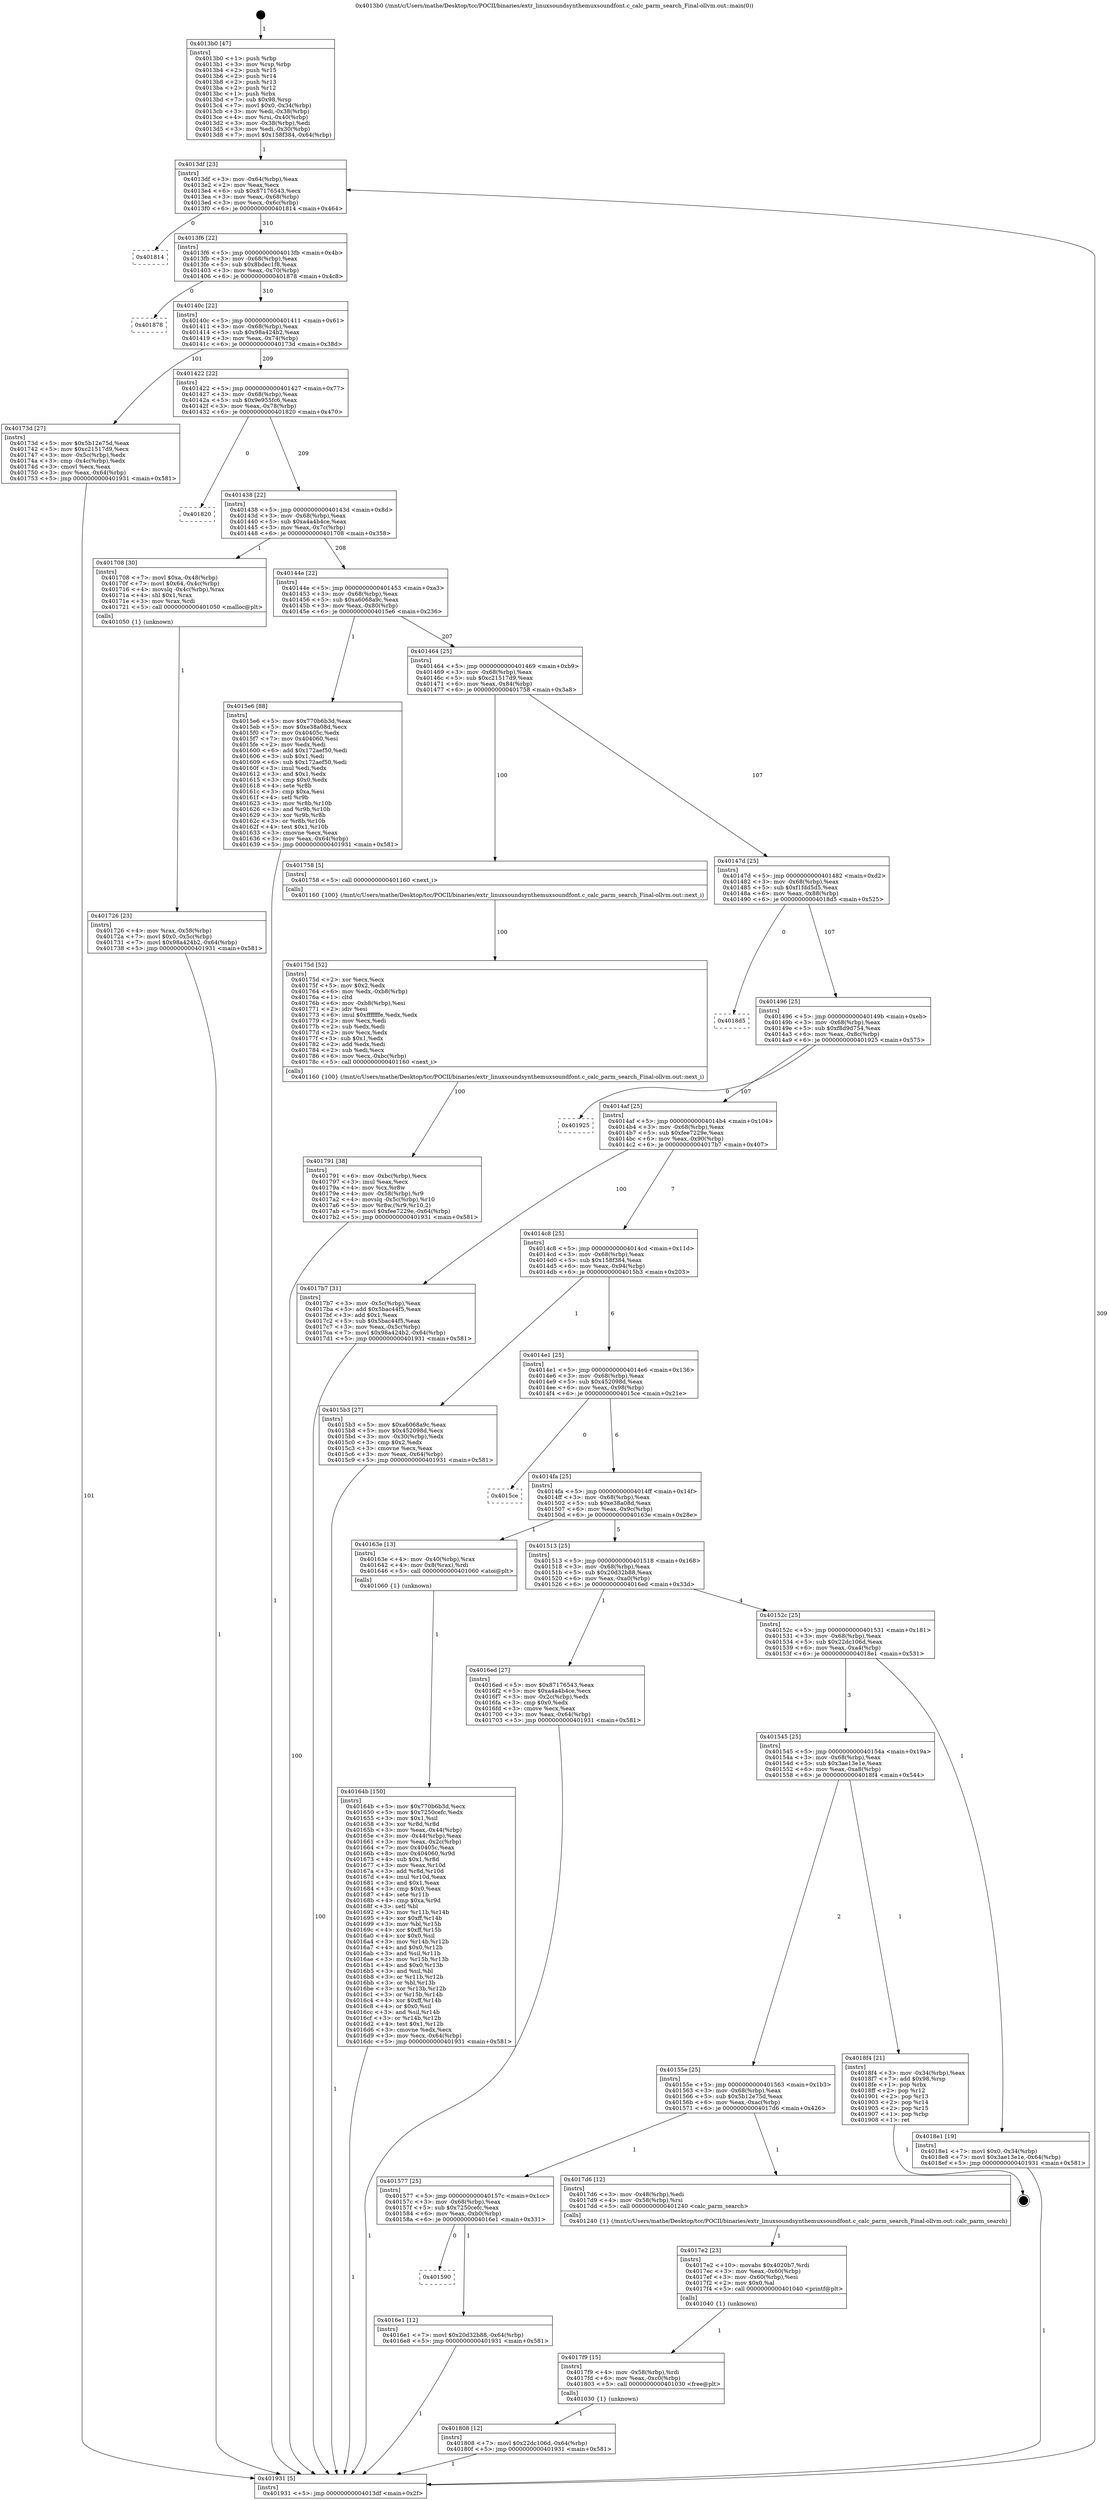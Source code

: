digraph "0x4013b0" {
  label = "0x4013b0 (/mnt/c/Users/mathe/Desktop/tcc/POCII/binaries/extr_linuxsoundsynthemuxsoundfont.c_calc_parm_search_Final-ollvm.out::main(0))"
  labelloc = "t"
  node[shape=record]

  Entry [label="",width=0.3,height=0.3,shape=circle,fillcolor=black,style=filled]
  "0x4013df" [label="{
     0x4013df [23]\l
     | [instrs]\l
     &nbsp;&nbsp;0x4013df \<+3\>: mov -0x64(%rbp),%eax\l
     &nbsp;&nbsp;0x4013e2 \<+2\>: mov %eax,%ecx\l
     &nbsp;&nbsp;0x4013e4 \<+6\>: sub $0x87176543,%ecx\l
     &nbsp;&nbsp;0x4013ea \<+3\>: mov %eax,-0x68(%rbp)\l
     &nbsp;&nbsp;0x4013ed \<+3\>: mov %ecx,-0x6c(%rbp)\l
     &nbsp;&nbsp;0x4013f0 \<+6\>: je 0000000000401814 \<main+0x464\>\l
  }"]
  "0x401814" [label="{
     0x401814\l
  }", style=dashed]
  "0x4013f6" [label="{
     0x4013f6 [22]\l
     | [instrs]\l
     &nbsp;&nbsp;0x4013f6 \<+5\>: jmp 00000000004013fb \<main+0x4b\>\l
     &nbsp;&nbsp;0x4013fb \<+3\>: mov -0x68(%rbp),%eax\l
     &nbsp;&nbsp;0x4013fe \<+5\>: sub $0x8bdec1f8,%eax\l
     &nbsp;&nbsp;0x401403 \<+3\>: mov %eax,-0x70(%rbp)\l
     &nbsp;&nbsp;0x401406 \<+6\>: je 0000000000401878 \<main+0x4c8\>\l
  }"]
  Exit [label="",width=0.3,height=0.3,shape=circle,fillcolor=black,style=filled,peripheries=2]
  "0x401878" [label="{
     0x401878\l
  }", style=dashed]
  "0x40140c" [label="{
     0x40140c [22]\l
     | [instrs]\l
     &nbsp;&nbsp;0x40140c \<+5\>: jmp 0000000000401411 \<main+0x61\>\l
     &nbsp;&nbsp;0x401411 \<+3\>: mov -0x68(%rbp),%eax\l
     &nbsp;&nbsp;0x401414 \<+5\>: sub $0x98a424b2,%eax\l
     &nbsp;&nbsp;0x401419 \<+3\>: mov %eax,-0x74(%rbp)\l
     &nbsp;&nbsp;0x40141c \<+6\>: je 000000000040173d \<main+0x38d\>\l
  }"]
  "0x401808" [label="{
     0x401808 [12]\l
     | [instrs]\l
     &nbsp;&nbsp;0x401808 \<+7\>: movl $0x22dc106d,-0x64(%rbp)\l
     &nbsp;&nbsp;0x40180f \<+5\>: jmp 0000000000401931 \<main+0x581\>\l
  }"]
  "0x40173d" [label="{
     0x40173d [27]\l
     | [instrs]\l
     &nbsp;&nbsp;0x40173d \<+5\>: mov $0x5b12e75d,%eax\l
     &nbsp;&nbsp;0x401742 \<+5\>: mov $0xc21517d9,%ecx\l
     &nbsp;&nbsp;0x401747 \<+3\>: mov -0x5c(%rbp),%edx\l
     &nbsp;&nbsp;0x40174a \<+3\>: cmp -0x4c(%rbp),%edx\l
     &nbsp;&nbsp;0x40174d \<+3\>: cmovl %ecx,%eax\l
     &nbsp;&nbsp;0x401750 \<+3\>: mov %eax,-0x64(%rbp)\l
     &nbsp;&nbsp;0x401753 \<+5\>: jmp 0000000000401931 \<main+0x581\>\l
  }"]
  "0x401422" [label="{
     0x401422 [22]\l
     | [instrs]\l
     &nbsp;&nbsp;0x401422 \<+5\>: jmp 0000000000401427 \<main+0x77\>\l
     &nbsp;&nbsp;0x401427 \<+3\>: mov -0x68(%rbp),%eax\l
     &nbsp;&nbsp;0x40142a \<+5\>: sub $0x9e955fc6,%eax\l
     &nbsp;&nbsp;0x40142f \<+3\>: mov %eax,-0x78(%rbp)\l
     &nbsp;&nbsp;0x401432 \<+6\>: je 0000000000401820 \<main+0x470\>\l
  }"]
  "0x4017f9" [label="{
     0x4017f9 [15]\l
     | [instrs]\l
     &nbsp;&nbsp;0x4017f9 \<+4\>: mov -0x58(%rbp),%rdi\l
     &nbsp;&nbsp;0x4017fd \<+6\>: mov %eax,-0xc0(%rbp)\l
     &nbsp;&nbsp;0x401803 \<+5\>: call 0000000000401030 \<free@plt\>\l
     | [calls]\l
     &nbsp;&nbsp;0x401030 \{1\} (unknown)\l
  }"]
  "0x401820" [label="{
     0x401820\l
  }", style=dashed]
  "0x401438" [label="{
     0x401438 [22]\l
     | [instrs]\l
     &nbsp;&nbsp;0x401438 \<+5\>: jmp 000000000040143d \<main+0x8d\>\l
     &nbsp;&nbsp;0x40143d \<+3\>: mov -0x68(%rbp),%eax\l
     &nbsp;&nbsp;0x401440 \<+5\>: sub $0xa4a4b4ce,%eax\l
     &nbsp;&nbsp;0x401445 \<+3\>: mov %eax,-0x7c(%rbp)\l
     &nbsp;&nbsp;0x401448 \<+6\>: je 0000000000401708 \<main+0x358\>\l
  }"]
  "0x4017e2" [label="{
     0x4017e2 [23]\l
     | [instrs]\l
     &nbsp;&nbsp;0x4017e2 \<+10\>: movabs $0x4020b7,%rdi\l
     &nbsp;&nbsp;0x4017ec \<+3\>: mov %eax,-0x60(%rbp)\l
     &nbsp;&nbsp;0x4017ef \<+3\>: mov -0x60(%rbp),%esi\l
     &nbsp;&nbsp;0x4017f2 \<+2\>: mov $0x0,%al\l
     &nbsp;&nbsp;0x4017f4 \<+5\>: call 0000000000401040 \<printf@plt\>\l
     | [calls]\l
     &nbsp;&nbsp;0x401040 \{1\} (unknown)\l
  }"]
  "0x401708" [label="{
     0x401708 [30]\l
     | [instrs]\l
     &nbsp;&nbsp;0x401708 \<+7\>: movl $0xa,-0x48(%rbp)\l
     &nbsp;&nbsp;0x40170f \<+7\>: movl $0x64,-0x4c(%rbp)\l
     &nbsp;&nbsp;0x401716 \<+4\>: movslq -0x4c(%rbp),%rax\l
     &nbsp;&nbsp;0x40171a \<+4\>: shl $0x1,%rax\l
     &nbsp;&nbsp;0x40171e \<+3\>: mov %rax,%rdi\l
     &nbsp;&nbsp;0x401721 \<+5\>: call 0000000000401050 \<malloc@plt\>\l
     | [calls]\l
     &nbsp;&nbsp;0x401050 \{1\} (unknown)\l
  }"]
  "0x40144e" [label="{
     0x40144e [22]\l
     | [instrs]\l
     &nbsp;&nbsp;0x40144e \<+5\>: jmp 0000000000401453 \<main+0xa3\>\l
     &nbsp;&nbsp;0x401453 \<+3\>: mov -0x68(%rbp),%eax\l
     &nbsp;&nbsp;0x401456 \<+5\>: sub $0xa6068a9c,%eax\l
     &nbsp;&nbsp;0x40145b \<+3\>: mov %eax,-0x80(%rbp)\l
     &nbsp;&nbsp;0x40145e \<+6\>: je 00000000004015e6 \<main+0x236\>\l
  }"]
  "0x401791" [label="{
     0x401791 [38]\l
     | [instrs]\l
     &nbsp;&nbsp;0x401791 \<+6\>: mov -0xbc(%rbp),%ecx\l
     &nbsp;&nbsp;0x401797 \<+3\>: imul %eax,%ecx\l
     &nbsp;&nbsp;0x40179a \<+4\>: mov %cx,%r8w\l
     &nbsp;&nbsp;0x40179e \<+4\>: mov -0x58(%rbp),%r9\l
     &nbsp;&nbsp;0x4017a2 \<+4\>: movslq -0x5c(%rbp),%r10\l
     &nbsp;&nbsp;0x4017a6 \<+5\>: mov %r8w,(%r9,%r10,2)\l
     &nbsp;&nbsp;0x4017ab \<+7\>: movl $0xfee7229e,-0x64(%rbp)\l
     &nbsp;&nbsp;0x4017b2 \<+5\>: jmp 0000000000401931 \<main+0x581\>\l
  }"]
  "0x4015e6" [label="{
     0x4015e6 [88]\l
     | [instrs]\l
     &nbsp;&nbsp;0x4015e6 \<+5\>: mov $0x770b6b3d,%eax\l
     &nbsp;&nbsp;0x4015eb \<+5\>: mov $0xe38a08d,%ecx\l
     &nbsp;&nbsp;0x4015f0 \<+7\>: mov 0x40405c,%edx\l
     &nbsp;&nbsp;0x4015f7 \<+7\>: mov 0x404060,%esi\l
     &nbsp;&nbsp;0x4015fe \<+2\>: mov %edx,%edi\l
     &nbsp;&nbsp;0x401600 \<+6\>: add $0x172aef50,%edi\l
     &nbsp;&nbsp;0x401606 \<+3\>: sub $0x1,%edi\l
     &nbsp;&nbsp;0x401609 \<+6\>: sub $0x172aef50,%edi\l
     &nbsp;&nbsp;0x40160f \<+3\>: imul %edi,%edx\l
     &nbsp;&nbsp;0x401612 \<+3\>: and $0x1,%edx\l
     &nbsp;&nbsp;0x401615 \<+3\>: cmp $0x0,%edx\l
     &nbsp;&nbsp;0x401618 \<+4\>: sete %r8b\l
     &nbsp;&nbsp;0x40161c \<+3\>: cmp $0xa,%esi\l
     &nbsp;&nbsp;0x40161f \<+4\>: setl %r9b\l
     &nbsp;&nbsp;0x401623 \<+3\>: mov %r8b,%r10b\l
     &nbsp;&nbsp;0x401626 \<+3\>: and %r9b,%r10b\l
     &nbsp;&nbsp;0x401629 \<+3\>: xor %r9b,%r8b\l
     &nbsp;&nbsp;0x40162c \<+3\>: or %r8b,%r10b\l
     &nbsp;&nbsp;0x40162f \<+4\>: test $0x1,%r10b\l
     &nbsp;&nbsp;0x401633 \<+3\>: cmovne %ecx,%eax\l
     &nbsp;&nbsp;0x401636 \<+3\>: mov %eax,-0x64(%rbp)\l
     &nbsp;&nbsp;0x401639 \<+5\>: jmp 0000000000401931 \<main+0x581\>\l
  }"]
  "0x401464" [label="{
     0x401464 [25]\l
     | [instrs]\l
     &nbsp;&nbsp;0x401464 \<+5\>: jmp 0000000000401469 \<main+0xb9\>\l
     &nbsp;&nbsp;0x401469 \<+3\>: mov -0x68(%rbp),%eax\l
     &nbsp;&nbsp;0x40146c \<+5\>: sub $0xc21517d9,%eax\l
     &nbsp;&nbsp;0x401471 \<+6\>: mov %eax,-0x84(%rbp)\l
     &nbsp;&nbsp;0x401477 \<+6\>: je 0000000000401758 \<main+0x3a8\>\l
  }"]
  "0x40175d" [label="{
     0x40175d [52]\l
     | [instrs]\l
     &nbsp;&nbsp;0x40175d \<+2\>: xor %ecx,%ecx\l
     &nbsp;&nbsp;0x40175f \<+5\>: mov $0x2,%edx\l
     &nbsp;&nbsp;0x401764 \<+6\>: mov %edx,-0xb8(%rbp)\l
     &nbsp;&nbsp;0x40176a \<+1\>: cltd\l
     &nbsp;&nbsp;0x40176b \<+6\>: mov -0xb8(%rbp),%esi\l
     &nbsp;&nbsp;0x401771 \<+2\>: idiv %esi\l
     &nbsp;&nbsp;0x401773 \<+6\>: imul $0xfffffffe,%edx,%edx\l
     &nbsp;&nbsp;0x401779 \<+2\>: mov %ecx,%edi\l
     &nbsp;&nbsp;0x40177b \<+2\>: sub %edx,%edi\l
     &nbsp;&nbsp;0x40177d \<+2\>: mov %ecx,%edx\l
     &nbsp;&nbsp;0x40177f \<+3\>: sub $0x1,%edx\l
     &nbsp;&nbsp;0x401782 \<+2\>: add %edx,%edi\l
     &nbsp;&nbsp;0x401784 \<+2\>: sub %edi,%ecx\l
     &nbsp;&nbsp;0x401786 \<+6\>: mov %ecx,-0xbc(%rbp)\l
     &nbsp;&nbsp;0x40178c \<+5\>: call 0000000000401160 \<next_i\>\l
     | [calls]\l
     &nbsp;&nbsp;0x401160 \{100\} (/mnt/c/Users/mathe/Desktop/tcc/POCII/binaries/extr_linuxsoundsynthemuxsoundfont.c_calc_parm_search_Final-ollvm.out::next_i)\l
  }"]
  "0x401758" [label="{
     0x401758 [5]\l
     | [instrs]\l
     &nbsp;&nbsp;0x401758 \<+5\>: call 0000000000401160 \<next_i\>\l
     | [calls]\l
     &nbsp;&nbsp;0x401160 \{100\} (/mnt/c/Users/mathe/Desktop/tcc/POCII/binaries/extr_linuxsoundsynthemuxsoundfont.c_calc_parm_search_Final-ollvm.out::next_i)\l
  }"]
  "0x40147d" [label="{
     0x40147d [25]\l
     | [instrs]\l
     &nbsp;&nbsp;0x40147d \<+5\>: jmp 0000000000401482 \<main+0xd2\>\l
     &nbsp;&nbsp;0x401482 \<+3\>: mov -0x68(%rbp),%eax\l
     &nbsp;&nbsp;0x401485 \<+5\>: sub $0xf1fdd5d5,%eax\l
     &nbsp;&nbsp;0x40148a \<+6\>: mov %eax,-0x88(%rbp)\l
     &nbsp;&nbsp;0x401490 \<+6\>: je 00000000004018d5 \<main+0x525\>\l
  }"]
  "0x401726" [label="{
     0x401726 [23]\l
     | [instrs]\l
     &nbsp;&nbsp;0x401726 \<+4\>: mov %rax,-0x58(%rbp)\l
     &nbsp;&nbsp;0x40172a \<+7\>: movl $0x0,-0x5c(%rbp)\l
     &nbsp;&nbsp;0x401731 \<+7\>: movl $0x98a424b2,-0x64(%rbp)\l
     &nbsp;&nbsp;0x401738 \<+5\>: jmp 0000000000401931 \<main+0x581\>\l
  }"]
  "0x4018d5" [label="{
     0x4018d5\l
  }", style=dashed]
  "0x401496" [label="{
     0x401496 [25]\l
     | [instrs]\l
     &nbsp;&nbsp;0x401496 \<+5\>: jmp 000000000040149b \<main+0xeb\>\l
     &nbsp;&nbsp;0x40149b \<+3\>: mov -0x68(%rbp),%eax\l
     &nbsp;&nbsp;0x40149e \<+5\>: sub $0xf8d9d754,%eax\l
     &nbsp;&nbsp;0x4014a3 \<+6\>: mov %eax,-0x8c(%rbp)\l
     &nbsp;&nbsp;0x4014a9 \<+6\>: je 0000000000401925 \<main+0x575\>\l
  }"]
  "0x401590" [label="{
     0x401590\l
  }", style=dashed]
  "0x401925" [label="{
     0x401925\l
  }", style=dashed]
  "0x4014af" [label="{
     0x4014af [25]\l
     | [instrs]\l
     &nbsp;&nbsp;0x4014af \<+5\>: jmp 00000000004014b4 \<main+0x104\>\l
     &nbsp;&nbsp;0x4014b4 \<+3\>: mov -0x68(%rbp),%eax\l
     &nbsp;&nbsp;0x4014b7 \<+5\>: sub $0xfee7229e,%eax\l
     &nbsp;&nbsp;0x4014bc \<+6\>: mov %eax,-0x90(%rbp)\l
     &nbsp;&nbsp;0x4014c2 \<+6\>: je 00000000004017b7 \<main+0x407\>\l
  }"]
  "0x4016e1" [label="{
     0x4016e1 [12]\l
     | [instrs]\l
     &nbsp;&nbsp;0x4016e1 \<+7\>: movl $0x20d32b88,-0x64(%rbp)\l
     &nbsp;&nbsp;0x4016e8 \<+5\>: jmp 0000000000401931 \<main+0x581\>\l
  }"]
  "0x4017b7" [label="{
     0x4017b7 [31]\l
     | [instrs]\l
     &nbsp;&nbsp;0x4017b7 \<+3\>: mov -0x5c(%rbp),%eax\l
     &nbsp;&nbsp;0x4017ba \<+5\>: add $0x5bac44f5,%eax\l
     &nbsp;&nbsp;0x4017bf \<+3\>: add $0x1,%eax\l
     &nbsp;&nbsp;0x4017c2 \<+5\>: sub $0x5bac44f5,%eax\l
     &nbsp;&nbsp;0x4017c7 \<+3\>: mov %eax,-0x5c(%rbp)\l
     &nbsp;&nbsp;0x4017ca \<+7\>: movl $0x98a424b2,-0x64(%rbp)\l
     &nbsp;&nbsp;0x4017d1 \<+5\>: jmp 0000000000401931 \<main+0x581\>\l
  }"]
  "0x4014c8" [label="{
     0x4014c8 [25]\l
     | [instrs]\l
     &nbsp;&nbsp;0x4014c8 \<+5\>: jmp 00000000004014cd \<main+0x11d\>\l
     &nbsp;&nbsp;0x4014cd \<+3\>: mov -0x68(%rbp),%eax\l
     &nbsp;&nbsp;0x4014d0 \<+5\>: sub $0x158f384,%eax\l
     &nbsp;&nbsp;0x4014d5 \<+6\>: mov %eax,-0x94(%rbp)\l
     &nbsp;&nbsp;0x4014db \<+6\>: je 00000000004015b3 \<main+0x203\>\l
  }"]
  "0x401577" [label="{
     0x401577 [25]\l
     | [instrs]\l
     &nbsp;&nbsp;0x401577 \<+5\>: jmp 000000000040157c \<main+0x1cc\>\l
     &nbsp;&nbsp;0x40157c \<+3\>: mov -0x68(%rbp),%eax\l
     &nbsp;&nbsp;0x40157f \<+5\>: sub $0x7250cefc,%eax\l
     &nbsp;&nbsp;0x401584 \<+6\>: mov %eax,-0xb0(%rbp)\l
     &nbsp;&nbsp;0x40158a \<+6\>: je 00000000004016e1 \<main+0x331\>\l
  }"]
  "0x4015b3" [label="{
     0x4015b3 [27]\l
     | [instrs]\l
     &nbsp;&nbsp;0x4015b3 \<+5\>: mov $0xa6068a9c,%eax\l
     &nbsp;&nbsp;0x4015b8 \<+5\>: mov $0x452098d,%ecx\l
     &nbsp;&nbsp;0x4015bd \<+3\>: mov -0x30(%rbp),%edx\l
     &nbsp;&nbsp;0x4015c0 \<+3\>: cmp $0x2,%edx\l
     &nbsp;&nbsp;0x4015c3 \<+3\>: cmovne %ecx,%eax\l
     &nbsp;&nbsp;0x4015c6 \<+3\>: mov %eax,-0x64(%rbp)\l
     &nbsp;&nbsp;0x4015c9 \<+5\>: jmp 0000000000401931 \<main+0x581\>\l
  }"]
  "0x4014e1" [label="{
     0x4014e1 [25]\l
     | [instrs]\l
     &nbsp;&nbsp;0x4014e1 \<+5\>: jmp 00000000004014e6 \<main+0x136\>\l
     &nbsp;&nbsp;0x4014e6 \<+3\>: mov -0x68(%rbp),%eax\l
     &nbsp;&nbsp;0x4014e9 \<+5\>: sub $0x452098d,%eax\l
     &nbsp;&nbsp;0x4014ee \<+6\>: mov %eax,-0x98(%rbp)\l
     &nbsp;&nbsp;0x4014f4 \<+6\>: je 00000000004015ce \<main+0x21e\>\l
  }"]
  "0x401931" [label="{
     0x401931 [5]\l
     | [instrs]\l
     &nbsp;&nbsp;0x401931 \<+5\>: jmp 00000000004013df \<main+0x2f\>\l
  }"]
  "0x4013b0" [label="{
     0x4013b0 [47]\l
     | [instrs]\l
     &nbsp;&nbsp;0x4013b0 \<+1\>: push %rbp\l
     &nbsp;&nbsp;0x4013b1 \<+3\>: mov %rsp,%rbp\l
     &nbsp;&nbsp;0x4013b4 \<+2\>: push %r15\l
     &nbsp;&nbsp;0x4013b6 \<+2\>: push %r14\l
     &nbsp;&nbsp;0x4013b8 \<+2\>: push %r13\l
     &nbsp;&nbsp;0x4013ba \<+2\>: push %r12\l
     &nbsp;&nbsp;0x4013bc \<+1\>: push %rbx\l
     &nbsp;&nbsp;0x4013bd \<+7\>: sub $0x98,%rsp\l
     &nbsp;&nbsp;0x4013c4 \<+7\>: movl $0x0,-0x34(%rbp)\l
     &nbsp;&nbsp;0x4013cb \<+3\>: mov %edi,-0x38(%rbp)\l
     &nbsp;&nbsp;0x4013ce \<+4\>: mov %rsi,-0x40(%rbp)\l
     &nbsp;&nbsp;0x4013d2 \<+3\>: mov -0x38(%rbp),%edi\l
     &nbsp;&nbsp;0x4013d5 \<+3\>: mov %edi,-0x30(%rbp)\l
     &nbsp;&nbsp;0x4013d8 \<+7\>: movl $0x158f384,-0x64(%rbp)\l
  }"]
  "0x4017d6" [label="{
     0x4017d6 [12]\l
     | [instrs]\l
     &nbsp;&nbsp;0x4017d6 \<+3\>: mov -0x48(%rbp),%edi\l
     &nbsp;&nbsp;0x4017d9 \<+4\>: mov -0x58(%rbp),%rsi\l
     &nbsp;&nbsp;0x4017dd \<+5\>: call 0000000000401240 \<calc_parm_search\>\l
     | [calls]\l
     &nbsp;&nbsp;0x401240 \{1\} (/mnt/c/Users/mathe/Desktop/tcc/POCII/binaries/extr_linuxsoundsynthemuxsoundfont.c_calc_parm_search_Final-ollvm.out::calc_parm_search)\l
  }"]
  "0x4015ce" [label="{
     0x4015ce\l
  }", style=dashed]
  "0x4014fa" [label="{
     0x4014fa [25]\l
     | [instrs]\l
     &nbsp;&nbsp;0x4014fa \<+5\>: jmp 00000000004014ff \<main+0x14f\>\l
     &nbsp;&nbsp;0x4014ff \<+3\>: mov -0x68(%rbp),%eax\l
     &nbsp;&nbsp;0x401502 \<+5\>: sub $0xe38a08d,%eax\l
     &nbsp;&nbsp;0x401507 \<+6\>: mov %eax,-0x9c(%rbp)\l
     &nbsp;&nbsp;0x40150d \<+6\>: je 000000000040163e \<main+0x28e\>\l
  }"]
  "0x40155e" [label="{
     0x40155e [25]\l
     | [instrs]\l
     &nbsp;&nbsp;0x40155e \<+5\>: jmp 0000000000401563 \<main+0x1b3\>\l
     &nbsp;&nbsp;0x401563 \<+3\>: mov -0x68(%rbp),%eax\l
     &nbsp;&nbsp;0x401566 \<+5\>: sub $0x5b12e75d,%eax\l
     &nbsp;&nbsp;0x40156b \<+6\>: mov %eax,-0xac(%rbp)\l
     &nbsp;&nbsp;0x401571 \<+6\>: je 00000000004017d6 \<main+0x426\>\l
  }"]
  "0x40163e" [label="{
     0x40163e [13]\l
     | [instrs]\l
     &nbsp;&nbsp;0x40163e \<+4\>: mov -0x40(%rbp),%rax\l
     &nbsp;&nbsp;0x401642 \<+4\>: mov 0x8(%rax),%rdi\l
     &nbsp;&nbsp;0x401646 \<+5\>: call 0000000000401060 \<atoi@plt\>\l
     | [calls]\l
     &nbsp;&nbsp;0x401060 \{1\} (unknown)\l
  }"]
  "0x401513" [label="{
     0x401513 [25]\l
     | [instrs]\l
     &nbsp;&nbsp;0x401513 \<+5\>: jmp 0000000000401518 \<main+0x168\>\l
     &nbsp;&nbsp;0x401518 \<+3\>: mov -0x68(%rbp),%eax\l
     &nbsp;&nbsp;0x40151b \<+5\>: sub $0x20d32b88,%eax\l
     &nbsp;&nbsp;0x401520 \<+6\>: mov %eax,-0xa0(%rbp)\l
     &nbsp;&nbsp;0x401526 \<+6\>: je 00000000004016ed \<main+0x33d\>\l
  }"]
  "0x40164b" [label="{
     0x40164b [150]\l
     | [instrs]\l
     &nbsp;&nbsp;0x40164b \<+5\>: mov $0x770b6b3d,%ecx\l
     &nbsp;&nbsp;0x401650 \<+5\>: mov $0x7250cefc,%edx\l
     &nbsp;&nbsp;0x401655 \<+3\>: mov $0x1,%sil\l
     &nbsp;&nbsp;0x401658 \<+3\>: xor %r8d,%r8d\l
     &nbsp;&nbsp;0x40165b \<+3\>: mov %eax,-0x44(%rbp)\l
     &nbsp;&nbsp;0x40165e \<+3\>: mov -0x44(%rbp),%eax\l
     &nbsp;&nbsp;0x401661 \<+3\>: mov %eax,-0x2c(%rbp)\l
     &nbsp;&nbsp;0x401664 \<+7\>: mov 0x40405c,%eax\l
     &nbsp;&nbsp;0x40166b \<+8\>: mov 0x404060,%r9d\l
     &nbsp;&nbsp;0x401673 \<+4\>: sub $0x1,%r8d\l
     &nbsp;&nbsp;0x401677 \<+3\>: mov %eax,%r10d\l
     &nbsp;&nbsp;0x40167a \<+3\>: add %r8d,%r10d\l
     &nbsp;&nbsp;0x40167d \<+4\>: imul %r10d,%eax\l
     &nbsp;&nbsp;0x401681 \<+3\>: and $0x1,%eax\l
     &nbsp;&nbsp;0x401684 \<+3\>: cmp $0x0,%eax\l
     &nbsp;&nbsp;0x401687 \<+4\>: sete %r11b\l
     &nbsp;&nbsp;0x40168b \<+4\>: cmp $0xa,%r9d\l
     &nbsp;&nbsp;0x40168f \<+3\>: setl %bl\l
     &nbsp;&nbsp;0x401692 \<+3\>: mov %r11b,%r14b\l
     &nbsp;&nbsp;0x401695 \<+4\>: xor $0xff,%r14b\l
     &nbsp;&nbsp;0x401699 \<+3\>: mov %bl,%r15b\l
     &nbsp;&nbsp;0x40169c \<+4\>: xor $0xff,%r15b\l
     &nbsp;&nbsp;0x4016a0 \<+4\>: xor $0x0,%sil\l
     &nbsp;&nbsp;0x4016a4 \<+3\>: mov %r14b,%r12b\l
     &nbsp;&nbsp;0x4016a7 \<+4\>: and $0x0,%r12b\l
     &nbsp;&nbsp;0x4016ab \<+3\>: and %sil,%r11b\l
     &nbsp;&nbsp;0x4016ae \<+3\>: mov %r15b,%r13b\l
     &nbsp;&nbsp;0x4016b1 \<+4\>: and $0x0,%r13b\l
     &nbsp;&nbsp;0x4016b5 \<+3\>: and %sil,%bl\l
     &nbsp;&nbsp;0x4016b8 \<+3\>: or %r11b,%r12b\l
     &nbsp;&nbsp;0x4016bb \<+3\>: or %bl,%r13b\l
     &nbsp;&nbsp;0x4016be \<+3\>: xor %r13b,%r12b\l
     &nbsp;&nbsp;0x4016c1 \<+3\>: or %r15b,%r14b\l
     &nbsp;&nbsp;0x4016c4 \<+4\>: xor $0xff,%r14b\l
     &nbsp;&nbsp;0x4016c8 \<+4\>: or $0x0,%sil\l
     &nbsp;&nbsp;0x4016cc \<+3\>: and %sil,%r14b\l
     &nbsp;&nbsp;0x4016cf \<+3\>: or %r14b,%r12b\l
     &nbsp;&nbsp;0x4016d2 \<+4\>: test $0x1,%r12b\l
     &nbsp;&nbsp;0x4016d6 \<+3\>: cmovne %edx,%ecx\l
     &nbsp;&nbsp;0x4016d9 \<+3\>: mov %ecx,-0x64(%rbp)\l
     &nbsp;&nbsp;0x4016dc \<+5\>: jmp 0000000000401931 \<main+0x581\>\l
  }"]
  "0x4018f4" [label="{
     0x4018f4 [21]\l
     | [instrs]\l
     &nbsp;&nbsp;0x4018f4 \<+3\>: mov -0x34(%rbp),%eax\l
     &nbsp;&nbsp;0x4018f7 \<+7\>: add $0x98,%rsp\l
     &nbsp;&nbsp;0x4018fe \<+1\>: pop %rbx\l
     &nbsp;&nbsp;0x4018ff \<+2\>: pop %r12\l
     &nbsp;&nbsp;0x401901 \<+2\>: pop %r13\l
     &nbsp;&nbsp;0x401903 \<+2\>: pop %r14\l
     &nbsp;&nbsp;0x401905 \<+2\>: pop %r15\l
     &nbsp;&nbsp;0x401907 \<+1\>: pop %rbp\l
     &nbsp;&nbsp;0x401908 \<+1\>: ret\l
  }"]
  "0x4016ed" [label="{
     0x4016ed [27]\l
     | [instrs]\l
     &nbsp;&nbsp;0x4016ed \<+5\>: mov $0x87176543,%eax\l
     &nbsp;&nbsp;0x4016f2 \<+5\>: mov $0xa4a4b4ce,%ecx\l
     &nbsp;&nbsp;0x4016f7 \<+3\>: mov -0x2c(%rbp),%edx\l
     &nbsp;&nbsp;0x4016fa \<+3\>: cmp $0x0,%edx\l
     &nbsp;&nbsp;0x4016fd \<+3\>: cmove %ecx,%eax\l
     &nbsp;&nbsp;0x401700 \<+3\>: mov %eax,-0x64(%rbp)\l
     &nbsp;&nbsp;0x401703 \<+5\>: jmp 0000000000401931 \<main+0x581\>\l
  }"]
  "0x40152c" [label="{
     0x40152c [25]\l
     | [instrs]\l
     &nbsp;&nbsp;0x40152c \<+5\>: jmp 0000000000401531 \<main+0x181\>\l
     &nbsp;&nbsp;0x401531 \<+3\>: mov -0x68(%rbp),%eax\l
     &nbsp;&nbsp;0x401534 \<+5\>: sub $0x22dc106d,%eax\l
     &nbsp;&nbsp;0x401539 \<+6\>: mov %eax,-0xa4(%rbp)\l
     &nbsp;&nbsp;0x40153f \<+6\>: je 00000000004018e1 \<main+0x531\>\l
  }"]
  "0x401545" [label="{
     0x401545 [25]\l
     | [instrs]\l
     &nbsp;&nbsp;0x401545 \<+5\>: jmp 000000000040154a \<main+0x19a\>\l
     &nbsp;&nbsp;0x40154a \<+3\>: mov -0x68(%rbp),%eax\l
     &nbsp;&nbsp;0x40154d \<+5\>: sub $0x3ae13e1e,%eax\l
     &nbsp;&nbsp;0x401552 \<+6\>: mov %eax,-0xa8(%rbp)\l
     &nbsp;&nbsp;0x401558 \<+6\>: je 00000000004018f4 \<main+0x544\>\l
  }"]
  "0x4018e1" [label="{
     0x4018e1 [19]\l
     | [instrs]\l
     &nbsp;&nbsp;0x4018e1 \<+7\>: movl $0x0,-0x34(%rbp)\l
     &nbsp;&nbsp;0x4018e8 \<+7\>: movl $0x3ae13e1e,-0x64(%rbp)\l
     &nbsp;&nbsp;0x4018ef \<+5\>: jmp 0000000000401931 \<main+0x581\>\l
  }"]
  Entry -> "0x4013b0" [label=" 1"]
  "0x4013df" -> "0x401814" [label=" 0"]
  "0x4013df" -> "0x4013f6" [label=" 310"]
  "0x4018f4" -> Exit [label=" 1"]
  "0x4013f6" -> "0x401878" [label=" 0"]
  "0x4013f6" -> "0x40140c" [label=" 310"]
  "0x4018e1" -> "0x401931" [label=" 1"]
  "0x40140c" -> "0x40173d" [label=" 101"]
  "0x40140c" -> "0x401422" [label=" 209"]
  "0x401808" -> "0x401931" [label=" 1"]
  "0x401422" -> "0x401820" [label=" 0"]
  "0x401422" -> "0x401438" [label=" 209"]
  "0x4017f9" -> "0x401808" [label=" 1"]
  "0x401438" -> "0x401708" [label=" 1"]
  "0x401438" -> "0x40144e" [label=" 208"]
  "0x4017e2" -> "0x4017f9" [label=" 1"]
  "0x40144e" -> "0x4015e6" [label=" 1"]
  "0x40144e" -> "0x401464" [label=" 207"]
  "0x4017d6" -> "0x4017e2" [label=" 1"]
  "0x401464" -> "0x401758" [label=" 100"]
  "0x401464" -> "0x40147d" [label=" 107"]
  "0x4017b7" -> "0x401931" [label=" 100"]
  "0x40147d" -> "0x4018d5" [label=" 0"]
  "0x40147d" -> "0x401496" [label=" 107"]
  "0x401791" -> "0x401931" [label=" 100"]
  "0x401496" -> "0x401925" [label=" 0"]
  "0x401496" -> "0x4014af" [label=" 107"]
  "0x40175d" -> "0x401791" [label=" 100"]
  "0x4014af" -> "0x4017b7" [label=" 100"]
  "0x4014af" -> "0x4014c8" [label=" 7"]
  "0x401758" -> "0x40175d" [label=" 100"]
  "0x4014c8" -> "0x4015b3" [label=" 1"]
  "0x4014c8" -> "0x4014e1" [label=" 6"]
  "0x4015b3" -> "0x401931" [label=" 1"]
  "0x4013b0" -> "0x4013df" [label=" 1"]
  "0x401931" -> "0x4013df" [label=" 309"]
  "0x4015e6" -> "0x401931" [label=" 1"]
  "0x401726" -> "0x401931" [label=" 1"]
  "0x4014e1" -> "0x4015ce" [label=" 0"]
  "0x4014e1" -> "0x4014fa" [label=" 6"]
  "0x401708" -> "0x401726" [label=" 1"]
  "0x4014fa" -> "0x40163e" [label=" 1"]
  "0x4014fa" -> "0x401513" [label=" 5"]
  "0x40163e" -> "0x40164b" [label=" 1"]
  "0x40164b" -> "0x401931" [label=" 1"]
  "0x4016e1" -> "0x401931" [label=" 1"]
  "0x401513" -> "0x4016ed" [label=" 1"]
  "0x401513" -> "0x40152c" [label=" 4"]
  "0x401577" -> "0x401590" [label=" 0"]
  "0x40152c" -> "0x4018e1" [label=" 1"]
  "0x40152c" -> "0x401545" [label=" 3"]
  "0x401577" -> "0x4016e1" [label=" 1"]
  "0x401545" -> "0x4018f4" [label=" 1"]
  "0x401545" -> "0x40155e" [label=" 2"]
  "0x4016ed" -> "0x401931" [label=" 1"]
  "0x40155e" -> "0x4017d6" [label=" 1"]
  "0x40155e" -> "0x401577" [label=" 1"]
  "0x40173d" -> "0x401931" [label=" 101"]
}
